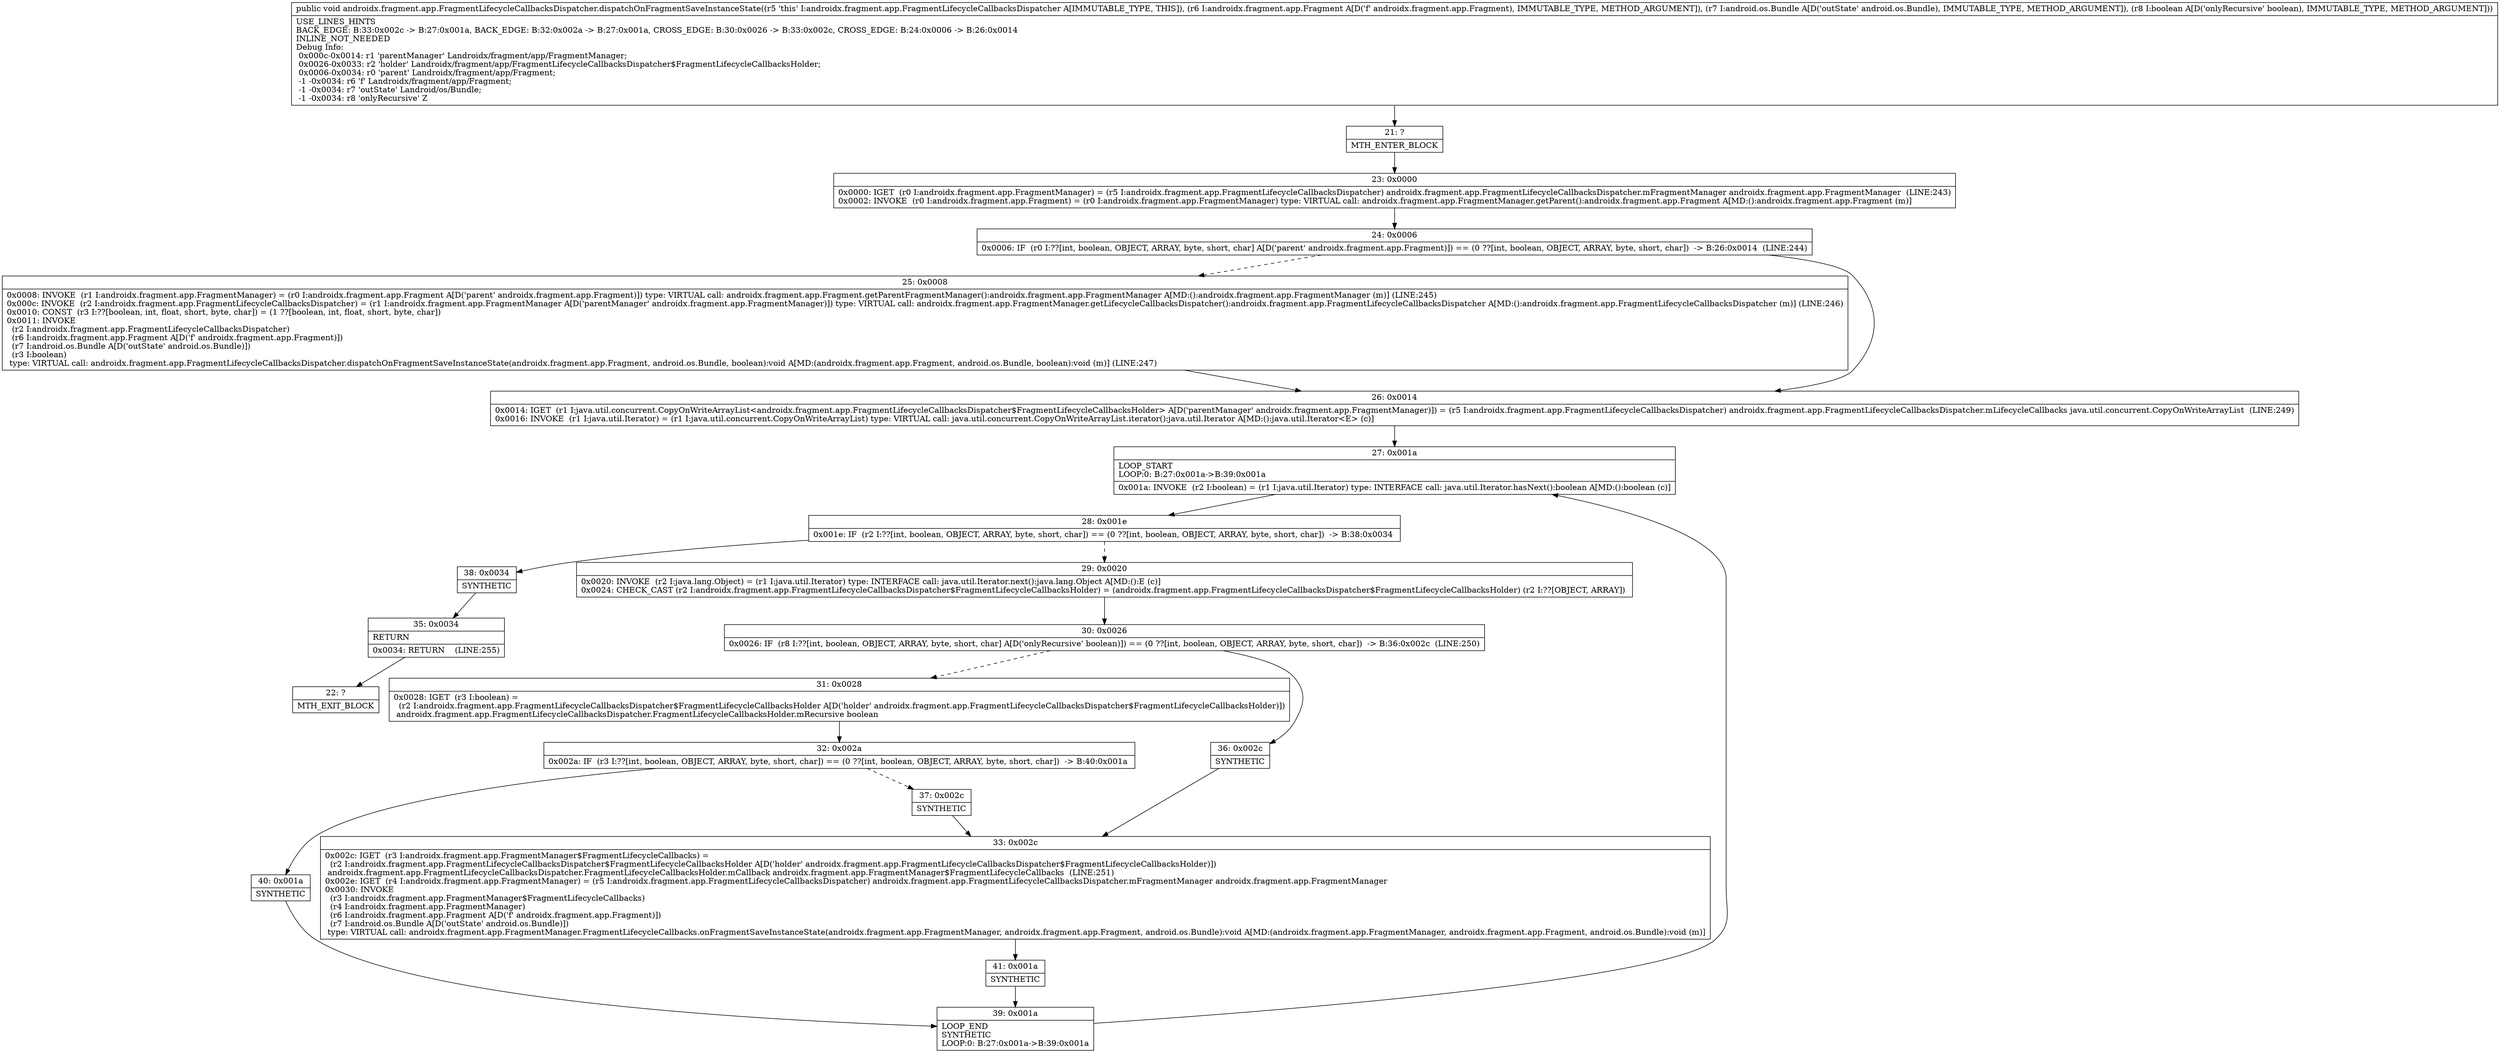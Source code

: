 digraph "CFG forandroidx.fragment.app.FragmentLifecycleCallbacksDispatcher.dispatchOnFragmentSaveInstanceState(Landroidx\/fragment\/app\/Fragment;Landroid\/os\/Bundle;Z)V" {
Node_21 [shape=record,label="{21\:\ ?|MTH_ENTER_BLOCK\l}"];
Node_23 [shape=record,label="{23\:\ 0x0000|0x0000: IGET  (r0 I:androidx.fragment.app.FragmentManager) = (r5 I:androidx.fragment.app.FragmentLifecycleCallbacksDispatcher) androidx.fragment.app.FragmentLifecycleCallbacksDispatcher.mFragmentManager androidx.fragment.app.FragmentManager  (LINE:243)\l0x0002: INVOKE  (r0 I:androidx.fragment.app.Fragment) = (r0 I:androidx.fragment.app.FragmentManager) type: VIRTUAL call: androidx.fragment.app.FragmentManager.getParent():androidx.fragment.app.Fragment A[MD:():androidx.fragment.app.Fragment (m)]\l}"];
Node_24 [shape=record,label="{24\:\ 0x0006|0x0006: IF  (r0 I:??[int, boolean, OBJECT, ARRAY, byte, short, char] A[D('parent' androidx.fragment.app.Fragment)]) == (0 ??[int, boolean, OBJECT, ARRAY, byte, short, char])  \-\> B:26:0x0014  (LINE:244)\l}"];
Node_25 [shape=record,label="{25\:\ 0x0008|0x0008: INVOKE  (r1 I:androidx.fragment.app.FragmentManager) = (r0 I:androidx.fragment.app.Fragment A[D('parent' androidx.fragment.app.Fragment)]) type: VIRTUAL call: androidx.fragment.app.Fragment.getParentFragmentManager():androidx.fragment.app.FragmentManager A[MD:():androidx.fragment.app.FragmentManager (m)] (LINE:245)\l0x000c: INVOKE  (r2 I:androidx.fragment.app.FragmentLifecycleCallbacksDispatcher) = (r1 I:androidx.fragment.app.FragmentManager A[D('parentManager' androidx.fragment.app.FragmentManager)]) type: VIRTUAL call: androidx.fragment.app.FragmentManager.getLifecycleCallbacksDispatcher():androidx.fragment.app.FragmentLifecycleCallbacksDispatcher A[MD:():androidx.fragment.app.FragmentLifecycleCallbacksDispatcher (m)] (LINE:246)\l0x0010: CONST  (r3 I:??[boolean, int, float, short, byte, char]) = (1 ??[boolean, int, float, short, byte, char]) \l0x0011: INVOKE  \l  (r2 I:androidx.fragment.app.FragmentLifecycleCallbacksDispatcher)\l  (r6 I:androidx.fragment.app.Fragment A[D('f' androidx.fragment.app.Fragment)])\l  (r7 I:android.os.Bundle A[D('outState' android.os.Bundle)])\l  (r3 I:boolean)\l type: VIRTUAL call: androidx.fragment.app.FragmentLifecycleCallbacksDispatcher.dispatchOnFragmentSaveInstanceState(androidx.fragment.app.Fragment, android.os.Bundle, boolean):void A[MD:(androidx.fragment.app.Fragment, android.os.Bundle, boolean):void (m)] (LINE:247)\l}"];
Node_26 [shape=record,label="{26\:\ 0x0014|0x0014: IGET  (r1 I:java.util.concurrent.CopyOnWriteArrayList\<androidx.fragment.app.FragmentLifecycleCallbacksDispatcher$FragmentLifecycleCallbacksHolder\> A[D('parentManager' androidx.fragment.app.FragmentManager)]) = (r5 I:androidx.fragment.app.FragmentLifecycleCallbacksDispatcher) androidx.fragment.app.FragmentLifecycleCallbacksDispatcher.mLifecycleCallbacks java.util.concurrent.CopyOnWriteArrayList  (LINE:249)\l0x0016: INVOKE  (r1 I:java.util.Iterator) = (r1 I:java.util.concurrent.CopyOnWriteArrayList) type: VIRTUAL call: java.util.concurrent.CopyOnWriteArrayList.iterator():java.util.Iterator A[MD:():java.util.Iterator\<E\> (c)]\l}"];
Node_27 [shape=record,label="{27\:\ 0x001a|LOOP_START\lLOOP:0: B:27:0x001a\-\>B:39:0x001a\l|0x001a: INVOKE  (r2 I:boolean) = (r1 I:java.util.Iterator) type: INTERFACE call: java.util.Iterator.hasNext():boolean A[MD:():boolean (c)]\l}"];
Node_28 [shape=record,label="{28\:\ 0x001e|0x001e: IF  (r2 I:??[int, boolean, OBJECT, ARRAY, byte, short, char]) == (0 ??[int, boolean, OBJECT, ARRAY, byte, short, char])  \-\> B:38:0x0034 \l}"];
Node_29 [shape=record,label="{29\:\ 0x0020|0x0020: INVOKE  (r2 I:java.lang.Object) = (r1 I:java.util.Iterator) type: INTERFACE call: java.util.Iterator.next():java.lang.Object A[MD:():E (c)]\l0x0024: CHECK_CAST (r2 I:androidx.fragment.app.FragmentLifecycleCallbacksDispatcher$FragmentLifecycleCallbacksHolder) = (androidx.fragment.app.FragmentLifecycleCallbacksDispatcher$FragmentLifecycleCallbacksHolder) (r2 I:??[OBJECT, ARRAY]) \l}"];
Node_30 [shape=record,label="{30\:\ 0x0026|0x0026: IF  (r8 I:??[int, boolean, OBJECT, ARRAY, byte, short, char] A[D('onlyRecursive' boolean)]) == (0 ??[int, boolean, OBJECT, ARRAY, byte, short, char])  \-\> B:36:0x002c  (LINE:250)\l}"];
Node_31 [shape=record,label="{31\:\ 0x0028|0x0028: IGET  (r3 I:boolean) = \l  (r2 I:androidx.fragment.app.FragmentLifecycleCallbacksDispatcher$FragmentLifecycleCallbacksHolder A[D('holder' androidx.fragment.app.FragmentLifecycleCallbacksDispatcher$FragmentLifecycleCallbacksHolder)])\l androidx.fragment.app.FragmentLifecycleCallbacksDispatcher.FragmentLifecycleCallbacksHolder.mRecursive boolean \l}"];
Node_32 [shape=record,label="{32\:\ 0x002a|0x002a: IF  (r3 I:??[int, boolean, OBJECT, ARRAY, byte, short, char]) == (0 ??[int, boolean, OBJECT, ARRAY, byte, short, char])  \-\> B:40:0x001a \l}"];
Node_37 [shape=record,label="{37\:\ 0x002c|SYNTHETIC\l}"];
Node_33 [shape=record,label="{33\:\ 0x002c|0x002c: IGET  (r3 I:androidx.fragment.app.FragmentManager$FragmentLifecycleCallbacks) = \l  (r2 I:androidx.fragment.app.FragmentLifecycleCallbacksDispatcher$FragmentLifecycleCallbacksHolder A[D('holder' androidx.fragment.app.FragmentLifecycleCallbacksDispatcher$FragmentLifecycleCallbacksHolder)])\l androidx.fragment.app.FragmentLifecycleCallbacksDispatcher.FragmentLifecycleCallbacksHolder.mCallback androidx.fragment.app.FragmentManager$FragmentLifecycleCallbacks  (LINE:251)\l0x002e: IGET  (r4 I:androidx.fragment.app.FragmentManager) = (r5 I:androidx.fragment.app.FragmentLifecycleCallbacksDispatcher) androidx.fragment.app.FragmentLifecycleCallbacksDispatcher.mFragmentManager androidx.fragment.app.FragmentManager \l0x0030: INVOKE  \l  (r3 I:androidx.fragment.app.FragmentManager$FragmentLifecycleCallbacks)\l  (r4 I:androidx.fragment.app.FragmentManager)\l  (r6 I:androidx.fragment.app.Fragment A[D('f' androidx.fragment.app.Fragment)])\l  (r7 I:android.os.Bundle A[D('outState' android.os.Bundle)])\l type: VIRTUAL call: androidx.fragment.app.FragmentManager.FragmentLifecycleCallbacks.onFragmentSaveInstanceState(androidx.fragment.app.FragmentManager, androidx.fragment.app.Fragment, android.os.Bundle):void A[MD:(androidx.fragment.app.FragmentManager, androidx.fragment.app.Fragment, android.os.Bundle):void (m)]\l}"];
Node_41 [shape=record,label="{41\:\ 0x001a|SYNTHETIC\l}"];
Node_39 [shape=record,label="{39\:\ 0x001a|LOOP_END\lSYNTHETIC\lLOOP:0: B:27:0x001a\-\>B:39:0x001a\l}"];
Node_40 [shape=record,label="{40\:\ 0x001a|SYNTHETIC\l}"];
Node_36 [shape=record,label="{36\:\ 0x002c|SYNTHETIC\l}"];
Node_38 [shape=record,label="{38\:\ 0x0034|SYNTHETIC\l}"];
Node_35 [shape=record,label="{35\:\ 0x0034|RETURN\l|0x0034: RETURN    (LINE:255)\l}"];
Node_22 [shape=record,label="{22\:\ ?|MTH_EXIT_BLOCK\l}"];
MethodNode[shape=record,label="{public void androidx.fragment.app.FragmentLifecycleCallbacksDispatcher.dispatchOnFragmentSaveInstanceState((r5 'this' I:androidx.fragment.app.FragmentLifecycleCallbacksDispatcher A[IMMUTABLE_TYPE, THIS]), (r6 I:androidx.fragment.app.Fragment A[D('f' androidx.fragment.app.Fragment), IMMUTABLE_TYPE, METHOD_ARGUMENT]), (r7 I:android.os.Bundle A[D('outState' android.os.Bundle), IMMUTABLE_TYPE, METHOD_ARGUMENT]), (r8 I:boolean A[D('onlyRecursive' boolean), IMMUTABLE_TYPE, METHOD_ARGUMENT]))  | USE_LINES_HINTS\lBACK_EDGE: B:33:0x002c \-\> B:27:0x001a, BACK_EDGE: B:32:0x002a \-\> B:27:0x001a, CROSS_EDGE: B:30:0x0026 \-\> B:33:0x002c, CROSS_EDGE: B:24:0x0006 \-\> B:26:0x0014\lINLINE_NOT_NEEDED\lDebug Info:\l  0x000c\-0x0014: r1 'parentManager' Landroidx\/fragment\/app\/FragmentManager;\l  0x0026\-0x0033: r2 'holder' Landroidx\/fragment\/app\/FragmentLifecycleCallbacksDispatcher$FragmentLifecycleCallbacksHolder;\l  0x0006\-0x0034: r0 'parent' Landroidx\/fragment\/app\/Fragment;\l  \-1 \-0x0034: r6 'f' Landroidx\/fragment\/app\/Fragment;\l  \-1 \-0x0034: r7 'outState' Landroid\/os\/Bundle;\l  \-1 \-0x0034: r8 'onlyRecursive' Z\l}"];
MethodNode -> Node_21;Node_21 -> Node_23;
Node_23 -> Node_24;
Node_24 -> Node_25[style=dashed];
Node_24 -> Node_26;
Node_25 -> Node_26;
Node_26 -> Node_27;
Node_27 -> Node_28;
Node_28 -> Node_29[style=dashed];
Node_28 -> Node_38;
Node_29 -> Node_30;
Node_30 -> Node_31[style=dashed];
Node_30 -> Node_36;
Node_31 -> Node_32;
Node_32 -> Node_37[style=dashed];
Node_32 -> Node_40;
Node_37 -> Node_33;
Node_33 -> Node_41;
Node_41 -> Node_39;
Node_39 -> Node_27;
Node_40 -> Node_39;
Node_36 -> Node_33;
Node_38 -> Node_35;
Node_35 -> Node_22;
}

